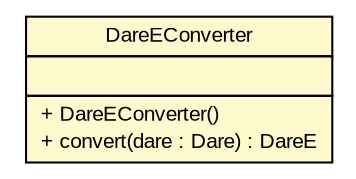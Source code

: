 #!/usr/local/bin/dot
#
# Class diagram 
# Generated by UMLGraph version R5_6 (http://www.umlgraph.org/)
#

digraph G {
	edge [fontname="arial",fontsize=10,labelfontname="arial",labelfontsize=10];
	node [fontname="arial",fontsize=10,shape=plaintext];
	nodesep=0.25;
	ranksep=0.5;
	// br.gov.to.sefaz.arr.processamento.service.converter.DareEConverter
	c64670 [label=<<table title="br.gov.to.sefaz.arr.processamento.service.converter.DareEConverter" border="0" cellborder="1" cellspacing="0" cellpadding="2" port="p" bgcolor="lemonChiffon" href="./DareEConverter.html">
		<tr><td><table border="0" cellspacing="0" cellpadding="1">
<tr><td align="center" balign="center"> DareEConverter </td></tr>
		</table></td></tr>
		<tr><td><table border="0" cellspacing="0" cellpadding="1">
<tr><td align="left" balign="left">  </td></tr>
		</table></td></tr>
		<tr><td><table border="0" cellspacing="0" cellpadding="1">
<tr><td align="left" balign="left"> + DareEConverter() </td></tr>
<tr><td align="left" balign="left"> + convert(dare : Dare) : DareE </td></tr>
		</table></td></tr>
		</table>>, URL="./DareEConverter.html", fontname="arial", fontcolor="black", fontsize=10.0];
}

